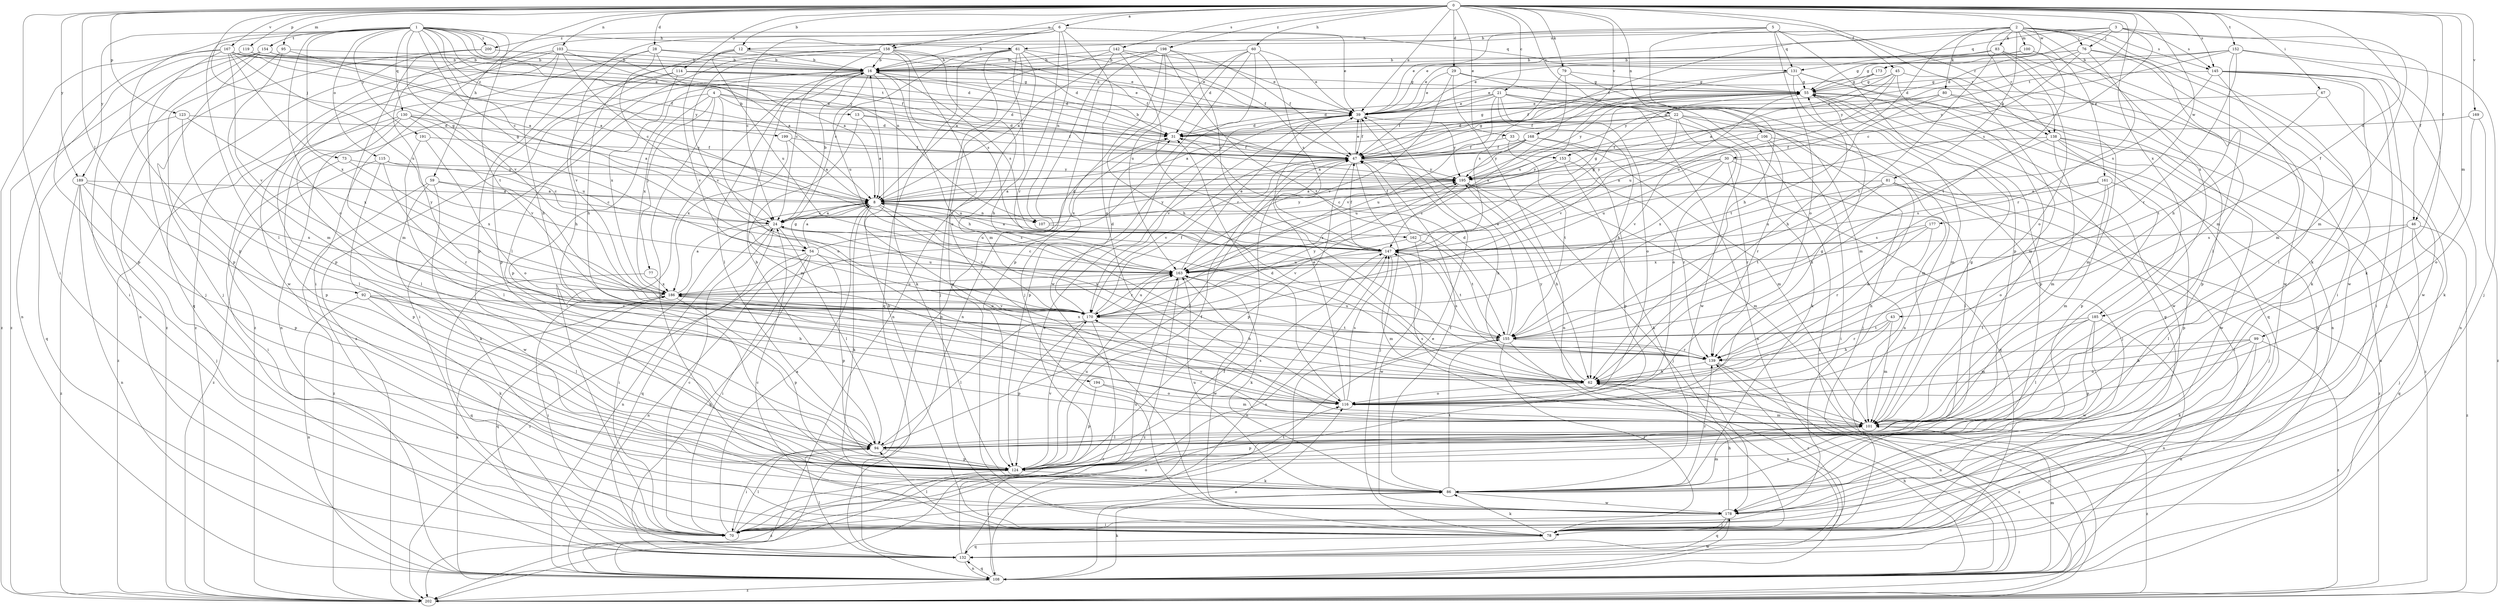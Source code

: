 strict digraph  {
0;
1;
2;
3;
4;
5;
6;
8;
12;
13;
16;
21;
22;
24;
28;
29;
30;
31;
33;
39;
43;
45;
46;
47;
54;
55;
59;
60;
61;
62;
67;
70;
73;
76;
77;
78;
79;
80;
81;
83;
86;
92;
94;
95;
99;
100;
101;
103;
106;
107;
108;
114;
115;
116;
119;
123;
124;
130;
131;
132;
138;
139;
142;
145;
147;
152;
153;
154;
155;
158;
161;
162;
163;
167;
168;
169;
170;
173;
177;
178;
185;
186;
189;
191;
194;
195;
198;
199;
200;
202;
0 -> 6  [label=a];
0 -> 12  [label=b];
0 -> 21  [label=c];
0 -> 22  [label=c];
0 -> 28  [label=d];
0 -> 29  [label=d];
0 -> 33  [label=e];
0 -> 39  [label=e];
0 -> 43  [label=f];
0 -> 45  [label=f];
0 -> 46  [label=f];
0 -> 54  [label=g];
0 -> 59  [label=h];
0 -> 60  [label=h];
0 -> 67  [label=i];
0 -> 70  [label=i];
0 -> 79  [label=k];
0 -> 92  [label=l];
0 -> 95  [label=m];
0 -> 99  [label=m];
0 -> 103  [label=n];
0 -> 106  [label=n];
0 -> 114  [label=o];
0 -> 119  [label=p];
0 -> 123  [label=p];
0 -> 138  [label=r];
0 -> 142  [label=s];
0 -> 145  [label=s];
0 -> 152  [label=t];
0 -> 153  [label=t];
0 -> 158  [label=u];
0 -> 167  [label=v];
0 -> 168  [label=v];
0 -> 169  [label=v];
0 -> 173  [label=w];
0 -> 177  [label=w];
0 -> 185  [label=x];
0 -> 189  [label=y];
0 -> 198  [label=z];
1 -> 24  [label=c];
1 -> 54  [label=g];
1 -> 61  [label=h];
1 -> 73  [label=j];
1 -> 94  [label=l];
1 -> 107  [label=n];
1 -> 115  [label=o];
1 -> 116  [label=o];
1 -> 124  [label=p];
1 -> 130  [label=q];
1 -> 153  [label=t];
1 -> 154  [label=t];
1 -> 155  [label=t];
1 -> 170  [label=v];
1 -> 189  [label=y];
1 -> 191  [label=y];
1 -> 194  [label=y];
1 -> 195  [label=y];
1 -> 199  [label=z];
1 -> 200  [label=z];
2 -> 12  [label=b];
2 -> 30  [label=d];
2 -> 46  [label=f];
2 -> 47  [label=f];
2 -> 76  [label=j];
2 -> 80  [label=k];
2 -> 81  [label=k];
2 -> 83  [label=k];
2 -> 86  [label=k];
2 -> 100  [label=m];
2 -> 101  [label=m];
2 -> 138  [label=r];
2 -> 145  [label=s];
2 -> 158  [label=u];
2 -> 161  [label=u];
2 -> 185  [label=x];
3 -> 31  [label=d];
3 -> 39  [label=e];
3 -> 76  [label=j];
3 -> 101  [label=m];
3 -> 131  [label=q];
3 -> 145  [label=s];
3 -> 147  [label=s];
4 -> 13  [label=b];
4 -> 31  [label=d];
4 -> 39  [label=e];
4 -> 70  [label=i];
4 -> 77  [label=j];
4 -> 86  [label=k];
4 -> 116  [label=o];
4 -> 186  [label=x];
5 -> 39  [label=e];
5 -> 61  [label=h];
5 -> 62  [label=h];
5 -> 116  [label=o];
5 -> 124  [label=p];
5 -> 131  [label=q];
5 -> 138  [label=r];
6 -> 16  [label=b];
6 -> 24  [label=c];
6 -> 39  [label=e];
6 -> 70  [label=i];
6 -> 107  [label=n];
6 -> 116  [label=o];
6 -> 124  [label=p];
6 -> 131  [label=q];
6 -> 139  [label=r];
6 -> 200  [label=z];
8 -> 24  [label=c];
8 -> 54  [label=g];
8 -> 86  [label=k];
8 -> 107  [label=n];
8 -> 116  [label=o];
8 -> 162  [label=u];
8 -> 163  [label=u];
8 -> 170  [label=v];
12 -> 16  [label=b];
12 -> 39  [label=e];
12 -> 62  [label=h];
12 -> 163  [label=u];
12 -> 170  [label=v];
13 -> 8  [label=a];
13 -> 31  [label=d];
13 -> 47  [label=f];
13 -> 101  [label=m];
16 -> 55  [label=g];
16 -> 62  [label=h];
16 -> 70  [label=i];
16 -> 86  [label=k];
16 -> 94  [label=l];
16 -> 124  [label=p];
16 -> 147  [label=s];
16 -> 163  [label=u];
16 -> 202  [label=z];
21 -> 31  [label=d];
21 -> 39  [label=e];
21 -> 47  [label=f];
21 -> 62  [label=h];
21 -> 108  [label=n];
21 -> 116  [label=o];
21 -> 170  [label=v];
21 -> 178  [label=w];
21 -> 202  [label=z];
22 -> 8  [label=a];
22 -> 31  [label=d];
22 -> 47  [label=f];
22 -> 78  [label=j];
22 -> 86  [label=k];
22 -> 101  [label=m];
22 -> 116  [label=o];
22 -> 170  [label=v];
24 -> 8  [label=a];
24 -> 16  [label=b];
24 -> 70  [label=i];
24 -> 94  [label=l];
24 -> 108  [label=n];
24 -> 132  [label=q];
24 -> 139  [label=r];
24 -> 147  [label=s];
24 -> 195  [label=y];
28 -> 8  [label=a];
28 -> 16  [label=b];
28 -> 24  [label=c];
28 -> 39  [label=e];
28 -> 170  [label=v];
28 -> 202  [label=z];
29 -> 39  [label=e];
29 -> 55  [label=g];
29 -> 101  [label=m];
29 -> 108  [label=n];
29 -> 170  [label=v];
30 -> 8  [label=a];
30 -> 70  [label=i];
30 -> 94  [label=l];
30 -> 139  [label=r];
30 -> 163  [label=u];
30 -> 186  [label=x];
30 -> 195  [label=y];
31 -> 47  [label=f];
31 -> 55  [label=g];
31 -> 186  [label=x];
33 -> 47  [label=f];
33 -> 124  [label=p];
33 -> 155  [label=t];
39 -> 31  [label=d];
39 -> 47  [label=f];
39 -> 124  [label=p];
39 -> 170  [label=v];
39 -> 195  [label=y];
43 -> 62  [label=h];
43 -> 101  [label=m];
43 -> 139  [label=r];
43 -> 155  [label=t];
45 -> 8  [label=a];
45 -> 55  [label=g];
45 -> 94  [label=l];
45 -> 101  [label=m];
45 -> 163  [label=u];
45 -> 195  [label=y];
46 -> 78  [label=j];
46 -> 94  [label=l];
46 -> 132  [label=q];
46 -> 147  [label=s];
46 -> 202  [label=z];
47 -> 16  [label=b];
47 -> 39  [label=e];
47 -> 55  [label=g];
47 -> 62  [label=h];
47 -> 78  [label=j];
47 -> 124  [label=p];
47 -> 170  [label=v];
47 -> 195  [label=y];
54 -> 8  [label=a];
54 -> 31  [label=d];
54 -> 70  [label=i];
54 -> 108  [label=n];
54 -> 124  [label=p];
54 -> 132  [label=q];
54 -> 163  [label=u];
54 -> 202  [label=z];
55 -> 39  [label=e];
55 -> 47  [label=f];
55 -> 101  [label=m];
55 -> 124  [label=p];
55 -> 132  [label=q];
55 -> 163  [label=u];
55 -> 178  [label=w];
55 -> 195  [label=y];
59 -> 8  [label=a];
59 -> 24  [label=c];
59 -> 86  [label=k];
59 -> 178  [label=w];
59 -> 202  [label=z];
60 -> 16  [label=b];
60 -> 31  [label=d];
60 -> 39  [label=e];
60 -> 78  [label=j];
60 -> 147  [label=s];
60 -> 163  [label=u];
60 -> 178  [label=w];
61 -> 16  [label=b];
61 -> 24  [label=c];
61 -> 39  [label=e];
61 -> 47  [label=f];
61 -> 62  [label=h];
61 -> 78  [label=j];
61 -> 108  [label=n];
61 -> 132  [label=q];
61 -> 178  [label=w];
62 -> 116  [label=o];
62 -> 195  [label=y];
62 -> 202  [label=z];
67 -> 39  [label=e];
67 -> 86  [label=k];
67 -> 155  [label=t];
70 -> 8  [label=a];
70 -> 24  [label=c];
70 -> 39  [label=e];
70 -> 94  [label=l];
70 -> 116  [label=o];
70 -> 155  [label=t];
70 -> 163  [label=u];
73 -> 70  [label=i];
73 -> 186  [label=x];
73 -> 195  [label=y];
76 -> 16  [label=b];
76 -> 24  [label=c];
76 -> 39  [label=e];
76 -> 101  [label=m];
76 -> 139  [label=r];
76 -> 178  [label=w];
76 -> 195  [label=y];
77 -> 132  [label=q];
77 -> 186  [label=x];
78 -> 16  [label=b];
78 -> 24  [label=c];
78 -> 55  [label=g];
78 -> 86  [label=k];
78 -> 94  [label=l];
78 -> 132  [label=q];
78 -> 139  [label=r];
79 -> 55  [label=g];
79 -> 108  [label=n];
79 -> 147  [label=s];
79 -> 186  [label=x];
80 -> 31  [label=d];
80 -> 39  [label=e];
80 -> 101  [label=m];
80 -> 124  [label=p];
80 -> 155  [label=t];
81 -> 8  [label=a];
81 -> 24  [label=c];
81 -> 62  [label=h];
81 -> 78  [label=j];
81 -> 155  [label=t];
81 -> 163  [label=u];
81 -> 202  [label=z];
83 -> 16  [label=b];
83 -> 55  [label=g];
83 -> 70  [label=i];
83 -> 94  [label=l];
83 -> 116  [label=o];
83 -> 155  [label=t];
86 -> 47  [label=f];
86 -> 70  [label=i];
86 -> 101  [label=m];
86 -> 139  [label=r];
86 -> 155  [label=t];
86 -> 163  [label=u];
86 -> 178  [label=w];
92 -> 62  [label=h];
92 -> 86  [label=k];
92 -> 94  [label=l];
92 -> 108  [label=n];
92 -> 170  [label=v];
94 -> 16  [label=b];
94 -> 47  [label=f];
94 -> 70  [label=i];
94 -> 124  [label=p];
95 -> 8  [label=a];
95 -> 16  [label=b];
95 -> 101  [label=m];
95 -> 124  [label=p];
99 -> 62  [label=h];
99 -> 86  [label=k];
99 -> 108  [label=n];
99 -> 116  [label=o];
99 -> 139  [label=r];
99 -> 202  [label=z];
100 -> 16  [label=b];
100 -> 55  [label=g];
100 -> 155  [label=t];
100 -> 178  [label=w];
101 -> 55  [label=g];
101 -> 94  [label=l];
101 -> 124  [label=p];
101 -> 147  [label=s];
101 -> 170  [label=v];
101 -> 202  [label=z];
103 -> 8  [label=a];
103 -> 16  [label=b];
103 -> 62  [label=h];
103 -> 124  [label=p];
103 -> 147  [label=s];
103 -> 178  [label=w];
103 -> 202  [label=z];
106 -> 47  [label=f];
106 -> 70  [label=i];
106 -> 78  [label=j];
106 -> 139  [label=r];
106 -> 170  [label=v];
107 -> 147  [label=s];
107 -> 195  [label=y];
108 -> 47  [label=f];
108 -> 62  [label=h];
108 -> 86  [label=k];
108 -> 101  [label=m];
108 -> 116  [label=o];
108 -> 132  [label=q];
108 -> 178  [label=w];
108 -> 186  [label=x];
108 -> 202  [label=z];
114 -> 31  [label=d];
114 -> 39  [label=e];
114 -> 55  [label=g];
114 -> 62  [label=h];
114 -> 108  [label=n];
114 -> 186  [label=x];
115 -> 24  [label=c];
115 -> 124  [label=p];
115 -> 139  [label=r];
115 -> 195  [label=y];
115 -> 202  [label=z];
116 -> 31  [label=d];
116 -> 39  [label=e];
116 -> 55  [label=g];
116 -> 101  [label=m];
116 -> 147  [label=s];
119 -> 16  [label=b];
119 -> 47  [label=f];
119 -> 108  [label=n];
123 -> 31  [label=d];
123 -> 94  [label=l];
123 -> 132  [label=q];
123 -> 186  [label=x];
124 -> 47  [label=f];
124 -> 86  [label=k];
124 -> 147  [label=s];
124 -> 163  [label=u];
124 -> 170  [label=v];
124 -> 202  [label=z];
130 -> 8  [label=a];
130 -> 31  [label=d];
130 -> 94  [label=l];
130 -> 124  [label=p];
130 -> 163  [label=u];
130 -> 170  [label=v];
130 -> 202  [label=z];
131 -> 47  [label=f];
131 -> 55  [label=g];
131 -> 62  [label=h];
131 -> 108  [label=n];
131 -> 132  [label=q];
131 -> 163  [label=u];
132 -> 39  [label=e];
132 -> 94  [label=l];
132 -> 108  [label=n];
132 -> 147  [label=s];
138 -> 47  [label=f];
138 -> 62  [label=h];
138 -> 101  [label=m];
138 -> 108  [label=n];
138 -> 124  [label=p];
138 -> 178  [label=w];
138 -> 202  [label=z];
139 -> 62  [label=h];
139 -> 108  [label=n];
139 -> 147  [label=s];
139 -> 202  [label=z];
142 -> 8  [label=a];
142 -> 16  [label=b];
142 -> 39  [label=e];
142 -> 47  [label=f];
142 -> 108  [label=n];
142 -> 139  [label=r];
145 -> 55  [label=g];
145 -> 70  [label=i];
145 -> 78  [label=j];
145 -> 86  [label=k];
145 -> 94  [label=l];
145 -> 108  [label=n];
145 -> 147  [label=s];
147 -> 8  [label=a];
147 -> 47  [label=f];
147 -> 55  [label=g];
147 -> 101  [label=m];
147 -> 108  [label=n];
147 -> 155  [label=t];
147 -> 163  [label=u];
152 -> 16  [label=b];
152 -> 39  [label=e];
152 -> 62  [label=h];
152 -> 78  [label=j];
152 -> 86  [label=k];
152 -> 139  [label=r];
152 -> 195  [label=y];
153 -> 86  [label=k];
153 -> 139  [label=r];
153 -> 163  [label=u];
153 -> 195  [label=y];
154 -> 16  [label=b];
154 -> 47  [label=f];
154 -> 70  [label=i];
154 -> 78  [label=j];
154 -> 108  [label=n];
154 -> 202  [label=z];
155 -> 31  [label=d];
155 -> 39  [label=e];
155 -> 78  [label=j];
155 -> 108  [label=n];
155 -> 139  [label=r];
155 -> 163  [label=u];
155 -> 186  [label=x];
158 -> 16  [label=b];
158 -> 24  [label=c];
158 -> 31  [label=d];
158 -> 94  [label=l];
158 -> 101  [label=m];
158 -> 116  [label=o];
158 -> 124  [label=p];
158 -> 147  [label=s];
158 -> 170  [label=v];
161 -> 8  [label=a];
161 -> 101  [label=m];
161 -> 116  [label=o];
161 -> 124  [label=p];
161 -> 147  [label=s];
162 -> 47  [label=f];
162 -> 55  [label=g];
162 -> 155  [label=t];
162 -> 170  [label=v];
162 -> 178  [label=w];
163 -> 24  [label=c];
163 -> 39  [label=e];
163 -> 86  [label=k];
163 -> 178  [label=w];
163 -> 186  [label=x];
163 -> 202  [label=z];
167 -> 8  [label=a];
167 -> 16  [label=b];
167 -> 39  [label=e];
167 -> 78  [label=j];
167 -> 124  [label=p];
167 -> 163  [label=u];
167 -> 170  [label=v];
167 -> 186  [label=x];
167 -> 195  [label=y];
167 -> 202  [label=z];
168 -> 8  [label=a];
168 -> 47  [label=f];
168 -> 101  [label=m];
168 -> 132  [label=q];
168 -> 163  [label=u];
168 -> 195  [label=y];
169 -> 31  [label=d];
169 -> 116  [label=o];
169 -> 202  [label=z];
170 -> 31  [label=d];
170 -> 47  [label=f];
170 -> 94  [label=l];
170 -> 124  [label=p];
170 -> 155  [label=t];
170 -> 163  [label=u];
170 -> 195  [label=y];
170 -> 202  [label=z];
173 -> 39  [label=e];
173 -> 55  [label=g];
173 -> 178  [label=w];
177 -> 62  [label=h];
177 -> 139  [label=r];
177 -> 147  [label=s];
177 -> 186  [label=x];
178 -> 62  [label=h];
178 -> 70  [label=i];
178 -> 78  [label=j];
178 -> 132  [label=q];
185 -> 94  [label=l];
185 -> 101  [label=m];
185 -> 108  [label=n];
185 -> 124  [label=p];
185 -> 155  [label=t];
185 -> 178  [label=w];
186 -> 8  [label=a];
186 -> 62  [label=h];
186 -> 70  [label=i];
186 -> 124  [label=p];
186 -> 132  [label=q];
186 -> 163  [label=u];
186 -> 170  [label=v];
189 -> 8  [label=a];
189 -> 78  [label=j];
189 -> 108  [label=n];
189 -> 124  [label=p];
189 -> 186  [label=x];
189 -> 202  [label=z];
191 -> 47  [label=f];
191 -> 94  [label=l];
191 -> 116  [label=o];
194 -> 101  [label=m];
194 -> 116  [label=o];
194 -> 124  [label=p];
195 -> 8  [label=a];
195 -> 62  [label=h];
195 -> 78  [label=j];
195 -> 101  [label=m];
195 -> 147  [label=s];
198 -> 8  [label=a];
198 -> 16  [label=b];
198 -> 47  [label=f];
198 -> 62  [label=h];
198 -> 108  [label=n];
198 -> 124  [label=p];
198 -> 147  [label=s];
198 -> 155  [label=t];
199 -> 8  [label=a];
199 -> 47  [label=f];
199 -> 186  [label=x];
200 -> 16  [label=b];
200 -> 31  [label=d];
200 -> 101  [label=m];
200 -> 132  [label=q];
200 -> 202  [label=z];
}
